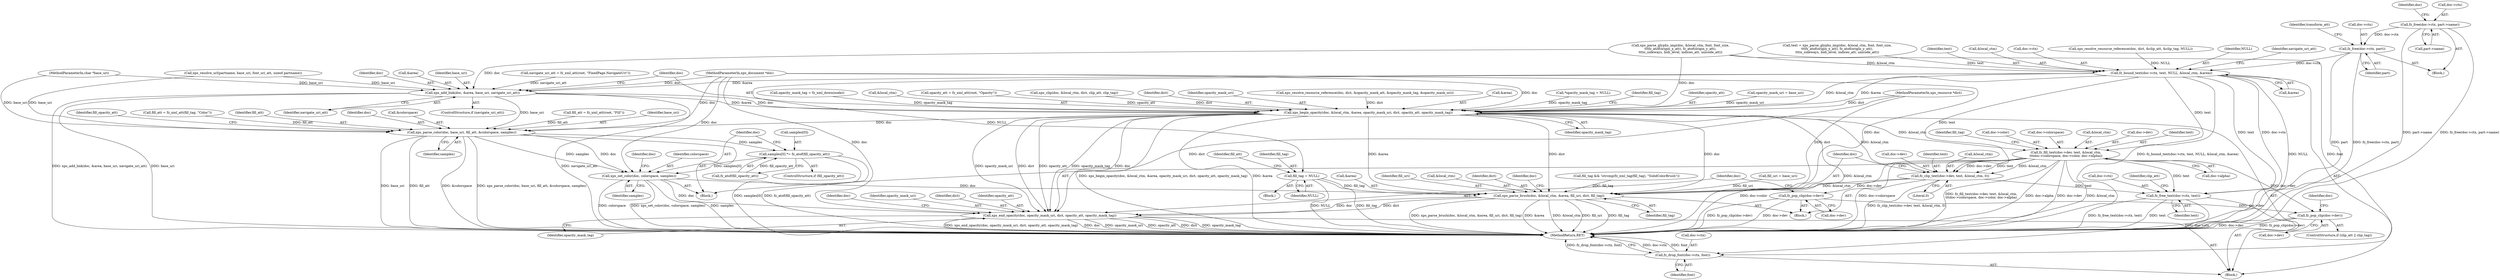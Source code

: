 digraph "0_ghostscript_60dabde18d7fe12b19da8b509bdfee9cc886aafc_1@pointer" {
"1000572" [label="(Call,fz_free(doc->ctx, part->name))"];
"1000579" [label="(Call,fz_free(doc->ctx, part))"];
"1000642" [label="(Call,fz_bound_text(doc->ctx, text, NULL, &local_ctm, &area))"];
"1000654" [label="(Call,xps_add_link(doc, &area, base_uri, navigate_uri_att))"];
"1000660" [label="(Call,xps_begin_opacity(doc, &local_ctm, &area, opacity_mask_uri, dict, opacity_att, opacity_mask_tag))"];
"1000697" [label="(Call,xps_parse_color(doc, base_uri, fill_att, &colorspace, samples))"];
"1000706" [label="(Call,samples[0] *= fz_atof(fill_opacity_att))"];
"1000712" [label="(Call,xps_set_color(doc, colorspace, samples))"];
"1000743" [label="(Call,xps_parse_brush(doc, &local_ctm, &area, fill_uri, dict, fill_tag))"];
"1000756" [label="(Call,xps_end_opacity(doc, opacity_mask_uri, dict, opacity_att, opacity_mask_tag))"];
"1000716" [label="(Call,fz_fill_text(doc->dev, text, &local_ctm,\n\t\t\tdoc->colorspace, doc->color, doc->alpha))"];
"1000735" [label="(Call,fz_clip_text(doc->dev, text, &local_ctm, 0))"];
"1000752" [label="(Call,fz_pop_clip(doc->dev))"];
"1000771" [label="(Call,fz_pop_clip(doc->dev))"];
"1000762" [label="(Call,fz_free_text(doc->ctx, text))"];
"1000775" [label="(Call,fz_drop_font(doc->ctx, font))"];
"1000689" [label="(Call,fill_tag = NULL)"];
"1000775" [label="(Call,fz_drop_font(doc->ctx, font))"];
"1000615" [label="(Call,xps_clip(doc, &local_ctm, dict, clip_att, clip_tag))"];
"1000684" [label="(Call,fill_att = fz_xml_att(fill_tag, \"Color\"))"];
"1000701" [label="(Call,&colorspace)"];
"1000720" [label="(Identifier,text)"];
"1000690" [label="(Identifier,fill_tag)"];
"1000734" [label="(Block,)"];
"1000642" [label="(Call,fz_bound_text(doc->ctx, text, NULL, &local_ctm, &area))"];
"1000733" [label="(Identifier,fill_tag)"];
"1000739" [label="(Identifier,text)"];
"1000769" [label="(Identifier,clip_att)"];
"1000735" [label="(Call,fz_clip_text(doc->dev, text, &local_ctm, 0))"];
"1000772" [label="(Call,doc->dev)"];
"1000707" [label="(Call,samples[0])"];
"1000643" [label="(Call,doc->ctx)"];
"1000759" [label="(Identifier,dict)"];
"1000726" [label="(Call,doc->color)"];
"1000461" [label="(Block,)"];
"1000659" [label="(Identifier,navigate_uri_att)"];
"1000762" [label="(Call,fz_free_text(doc->ctx, text))"];
"1000743" [label="(Call,xps_parse_brush(doc, &local_ctm, &area, fill_uri, dict, fill_tag))"];
"1000323" [label="(Call,xps_resolve_resource_reference(doc, dict, &clip_att, &clip_tag, NULL))"];
"1000647" [label="(Identifier,NULL)"];
"1000579" [label="(Call,fz_free(doc->ctx, part))"];
"1000586" [label="(Identifier,transform_att)"];
"1000754" [label="(Identifier,doc)"];
"1000723" [label="(Call,doc->colorspace)"];
"1000650" [label="(Call,&area)"];
"1000581" [label="(Identifier,doc)"];
"1000694" [label="(Block,)"];
"1000776" [label="(Call,doc->ctx)"];
"1000671" [label="(Call,fill_tag && !strcmp(fz_xml_tag(fill_tag), \"SolidColorBrush\"))"];
"1000654" [label="(Call,xps_add_link(doc, &area, base_uri, navigate_uri_att))"];
"1000661" [label="(Identifier,doc)"];
"1000697" [label="(Call,xps_parse_color(doc, base_uri, fill_att, &colorspace, samples))"];
"1000116" [label="(Block,)"];
"1000721" [label="(Call,&local_ctm)"];
"1000253" [label="(Call,navigate_uri_att = fz_xml_att(root, \"FixedPage.NavigateUri\"))"];
"1000664" [label="(Call,&area)"];
"1000698" [label="(Identifier,doc)"];
"1000757" [label="(Identifier,doc)"];
"1000740" [label="(Call,&local_ctm)"];
"1000689" [label="(Call,fill_tag = NULL)"];
"1000704" [label="(ControlStructure,if (fill_opacity_att))"];
"1000111" [label="(MethodParameterIn,xps_document *doc)"];
"1000309" [label="(Call,fill_uri = base_uri)"];
"1000747" [label="(Call,&area)"];
"1000779" [label="(Identifier,font)"];
"1000653" [label="(Identifier,navigate_uri_att)"];
"1000715" [label="(Identifier,samples)"];
"1000148" [label="(Call,*opacity_mask_tag = NULL)"];
"1000672" [label="(Identifier,fill_tag)"];
"1000756" [label="(Call,xps_end_opacity(doc, opacity_mask_uri, dict, opacity_att, opacity_mask_tag))"];
"1000188" [label="(Call,fill_att = fz_xml_att(root, \"Fill\"))"];
"1000703" [label="(Identifier,samples)"];
"1000763" [label="(Call,doc->ctx)"];
"1000752" [label="(Call,fz_pop_clip(doc->dev))"];
"1000626" [label="(Call,text = xps_parse_glyphs_imp(doc, &local_ctm, font, font_size,\n\t\t\tfz_atof(origin_x_att), fz_atof(origin_y_att),\n\t\t\tis_sideways, bidi_level, indices_att, unicode_att))"];
"1000712" [label="(Call,xps_set_color(doc, colorspace, samples))"];
"1000749" [label="(Identifier,fill_uri)"];
"1000760" [label="(Identifier,opacity_att)"];
"1000285" [label="(Call,opacity_mask_tag = fz_xml_down(node))"];
"1000693" [label="(Identifier,fill_att)"];
"1000662" [label="(Call,&local_ctm)"];
"1000729" [label="(Call,doc->alpha)"];
"1000745" [label="(Call,&local_ctm)"];
"1000691" [label="(Identifier,NULL)"];
"1000777" [label="(Identifier,doc)"];
"1000652" [label="(ControlStructure,if (navigate_uri_att))"];
"1000706" [label="(Call,samples[0] *= fz_atof(fill_opacity_att))"];
"1000572" [label="(Call,fz_free(doc->ctx, part->name))"];
"1000744" [label="(Identifier,doc)"];
"1000761" [label="(Identifier,opacity_mask_tag)"];
"1000766" [label="(Identifier,text)"];
"1000667" [label="(Identifier,dict)"];
"1000717" [label="(Call,doc->dev)"];
"1000751" [label="(Identifier,fill_tag)"];
"1000767" [label="(ControlStructure,if (clip_att || clip_tag))"];
"1000628" [label="(Call,xps_parse_glyphs_imp(doc, &local_ctm, font, font_size,\n\t\t\tfz_atof(origin_x_att), fz_atof(origin_y_att),\n\t\t\tis_sideways, bidi_level, indices_att, unicode_att))"];
"1000646" [label="(Identifier,text)"];
"1000666" [label="(Identifier,opacity_mask_uri)"];
"1000678" [label="(Block,)"];
"1000699" [label="(Identifier,base_uri)"];
"1000655" [label="(Identifier,doc)"];
"1000576" [label="(Call,part->name)"];
"1000705" [label="(Identifier,fill_opacity_att)"];
"1000714" [label="(Identifier,colorspace)"];
"1000780" [label="(MethodReturn,RET)"];
"1000648" [label="(Call,&local_ctm)"];
"1000114" [label="(MethodParameterIn,xps_resource *dict)"];
"1000340" [label="(Call,xps_resolve_resource_reference(doc, dict, &opacity_mask_att, &opacity_mask_tag, &opacity_mask_uri))"];
"1000580" [label="(Call,doc->ctx)"];
"1000668" [label="(Identifier,opacity_att)"];
"1000750" [label="(Identifier,dict)"];
"1000113" [label="(MethodParameterIn,char *base_uri)"];
"1000716" [label="(Call,fz_fill_text(doc->dev, text, &local_ctm,\n\t\t\tdoc->colorspace, doc->color, doc->alpha))"];
"1000312" [label="(Call,opacity_mask_uri = base_uri)"];
"1000764" [label="(Identifier,doc)"];
"1000700" [label="(Identifier,fill_att)"];
"1000656" [label="(Call,&area)"];
"1000753" [label="(Call,doc->dev)"];
"1000771" [label="(Call,fz_pop_clip(doc->dev))"];
"1000713" [label="(Identifier,doc)"];
"1000718" [label="(Identifier,doc)"];
"1000583" [label="(Identifier,part)"];
"1000758" [label="(Identifier,opacity_mask_uri)"];
"1000710" [label="(Call,fz_atof(fill_opacity_att))"];
"1000573" [label="(Call,doc->ctx)"];
"1000669" [label="(Identifier,opacity_mask_tag)"];
"1000389" [label="(Call,xps_resolve_url(partname, base_uri, font_uri_att, sizeof partname))"];
"1000736" [label="(Call,doc->dev)"];
"1000658" [label="(Identifier,base_uri)"];
"1000243" [label="(Call,opacity_att = fz_xml_att(root, \"Opacity\"))"];
"1000742" [label="(Literal,0)"];
"1000660" [label="(Call,xps_begin_opacity(doc, &local_ctm, &area, opacity_mask_uri, dict, opacity_att, opacity_mask_tag))"];
"1000572" -> "1000461"  [label="AST: "];
"1000572" -> "1000576"  [label="CFG: "];
"1000573" -> "1000572"  [label="AST: "];
"1000576" -> "1000572"  [label="AST: "];
"1000581" -> "1000572"  [label="CFG: "];
"1000572" -> "1000780"  [label="DDG: fz_free(doc->ctx, part->name)"];
"1000572" -> "1000780"  [label="DDG: part->name"];
"1000572" -> "1000579"  [label="DDG: doc->ctx"];
"1000579" -> "1000461"  [label="AST: "];
"1000579" -> "1000583"  [label="CFG: "];
"1000580" -> "1000579"  [label="AST: "];
"1000583" -> "1000579"  [label="AST: "];
"1000586" -> "1000579"  [label="CFG: "];
"1000579" -> "1000780"  [label="DDG: fz_free(doc->ctx, part)"];
"1000579" -> "1000780"  [label="DDG: part"];
"1000579" -> "1000642"  [label="DDG: doc->ctx"];
"1000642" -> "1000116"  [label="AST: "];
"1000642" -> "1000650"  [label="CFG: "];
"1000643" -> "1000642"  [label="AST: "];
"1000646" -> "1000642"  [label="AST: "];
"1000647" -> "1000642"  [label="AST: "];
"1000648" -> "1000642"  [label="AST: "];
"1000650" -> "1000642"  [label="AST: "];
"1000653" -> "1000642"  [label="CFG: "];
"1000642" -> "1000780"  [label="DDG: NULL"];
"1000642" -> "1000780"  [label="DDG: fz_bound_text(doc->ctx, text, NULL, &local_ctm, &area)"];
"1000626" -> "1000642"  [label="DDG: text"];
"1000323" -> "1000642"  [label="DDG: NULL"];
"1000628" -> "1000642"  [label="DDG: &local_ctm"];
"1000642" -> "1000654"  [label="DDG: &area"];
"1000642" -> "1000660"  [label="DDG: &local_ctm"];
"1000642" -> "1000660"  [label="DDG: &area"];
"1000642" -> "1000689"  [label="DDG: NULL"];
"1000642" -> "1000716"  [label="DDG: text"];
"1000642" -> "1000735"  [label="DDG: text"];
"1000642" -> "1000762"  [label="DDG: doc->ctx"];
"1000642" -> "1000762"  [label="DDG: text"];
"1000654" -> "1000652"  [label="AST: "];
"1000654" -> "1000659"  [label="CFG: "];
"1000655" -> "1000654"  [label="AST: "];
"1000656" -> "1000654"  [label="AST: "];
"1000658" -> "1000654"  [label="AST: "];
"1000659" -> "1000654"  [label="AST: "];
"1000661" -> "1000654"  [label="CFG: "];
"1000654" -> "1000780"  [label="DDG: base_uri"];
"1000654" -> "1000780"  [label="DDG: navigate_uri_att"];
"1000654" -> "1000780"  [label="DDG: xps_add_link(doc, &area, base_uri, navigate_uri_att)"];
"1000628" -> "1000654"  [label="DDG: doc"];
"1000111" -> "1000654"  [label="DDG: doc"];
"1000389" -> "1000654"  [label="DDG: base_uri"];
"1000113" -> "1000654"  [label="DDG: base_uri"];
"1000253" -> "1000654"  [label="DDG: navigate_uri_att"];
"1000654" -> "1000660"  [label="DDG: doc"];
"1000654" -> "1000660"  [label="DDG: &area"];
"1000654" -> "1000697"  [label="DDG: base_uri"];
"1000660" -> "1000116"  [label="AST: "];
"1000660" -> "1000669"  [label="CFG: "];
"1000661" -> "1000660"  [label="AST: "];
"1000662" -> "1000660"  [label="AST: "];
"1000664" -> "1000660"  [label="AST: "];
"1000666" -> "1000660"  [label="AST: "];
"1000667" -> "1000660"  [label="AST: "];
"1000668" -> "1000660"  [label="AST: "];
"1000669" -> "1000660"  [label="AST: "];
"1000672" -> "1000660"  [label="CFG: "];
"1000660" -> "1000780"  [label="DDG: xps_begin_opacity(doc, &local_ctm, &area, opacity_mask_uri, dict, opacity_att, opacity_mask_tag)"];
"1000660" -> "1000780"  [label="DDG: &area"];
"1000660" -> "1000780"  [label="DDG: &local_ctm"];
"1000628" -> "1000660"  [label="DDG: doc"];
"1000111" -> "1000660"  [label="DDG: doc"];
"1000312" -> "1000660"  [label="DDG: opacity_mask_uri"];
"1000340" -> "1000660"  [label="DDG: dict"];
"1000615" -> "1000660"  [label="DDG: dict"];
"1000114" -> "1000660"  [label="DDG: dict"];
"1000243" -> "1000660"  [label="DDG: opacity_att"];
"1000285" -> "1000660"  [label="DDG: opacity_mask_tag"];
"1000148" -> "1000660"  [label="DDG: opacity_mask_tag"];
"1000660" -> "1000697"  [label="DDG: doc"];
"1000660" -> "1000716"  [label="DDG: &local_ctm"];
"1000660" -> "1000735"  [label="DDG: &local_ctm"];
"1000660" -> "1000743"  [label="DDG: doc"];
"1000660" -> "1000743"  [label="DDG: &area"];
"1000660" -> "1000743"  [label="DDG: dict"];
"1000660" -> "1000756"  [label="DDG: doc"];
"1000660" -> "1000756"  [label="DDG: opacity_mask_uri"];
"1000660" -> "1000756"  [label="DDG: dict"];
"1000660" -> "1000756"  [label="DDG: opacity_att"];
"1000660" -> "1000756"  [label="DDG: opacity_mask_tag"];
"1000697" -> "1000694"  [label="AST: "];
"1000697" -> "1000703"  [label="CFG: "];
"1000698" -> "1000697"  [label="AST: "];
"1000699" -> "1000697"  [label="AST: "];
"1000700" -> "1000697"  [label="AST: "];
"1000701" -> "1000697"  [label="AST: "];
"1000703" -> "1000697"  [label="AST: "];
"1000705" -> "1000697"  [label="CFG: "];
"1000697" -> "1000780"  [label="DDG: fill_att"];
"1000697" -> "1000780"  [label="DDG: xps_parse_color(doc, base_uri, fill_att, &colorspace, samples)"];
"1000697" -> "1000780"  [label="DDG: &colorspace"];
"1000697" -> "1000780"  [label="DDG: base_uri"];
"1000111" -> "1000697"  [label="DDG: doc"];
"1000389" -> "1000697"  [label="DDG: base_uri"];
"1000113" -> "1000697"  [label="DDG: base_uri"];
"1000684" -> "1000697"  [label="DDG: fill_att"];
"1000188" -> "1000697"  [label="DDG: fill_att"];
"1000697" -> "1000706"  [label="DDG: samples"];
"1000697" -> "1000712"  [label="DDG: doc"];
"1000697" -> "1000712"  [label="DDG: samples"];
"1000706" -> "1000704"  [label="AST: "];
"1000706" -> "1000710"  [label="CFG: "];
"1000707" -> "1000706"  [label="AST: "];
"1000710" -> "1000706"  [label="AST: "];
"1000713" -> "1000706"  [label="CFG: "];
"1000706" -> "1000780"  [label="DDG: fz_atof(fill_opacity_att)"];
"1000706" -> "1000780"  [label="DDG: samples[0]"];
"1000710" -> "1000706"  [label="DDG: fill_opacity_att"];
"1000706" -> "1000712"  [label="DDG: samples[0]"];
"1000712" -> "1000694"  [label="AST: "];
"1000712" -> "1000715"  [label="CFG: "];
"1000713" -> "1000712"  [label="AST: "];
"1000714" -> "1000712"  [label="AST: "];
"1000715" -> "1000712"  [label="AST: "];
"1000718" -> "1000712"  [label="CFG: "];
"1000712" -> "1000780"  [label="DDG: colorspace"];
"1000712" -> "1000780"  [label="DDG: xps_set_color(doc, colorspace, samples)"];
"1000712" -> "1000780"  [label="DDG: samples"];
"1000111" -> "1000712"  [label="DDG: doc"];
"1000712" -> "1000743"  [label="DDG: doc"];
"1000712" -> "1000756"  [label="DDG: doc"];
"1000743" -> "1000734"  [label="AST: "];
"1000743" -> "1000751"  [label="CFG: "];
"1000744" -> "1000743"  [label="AST: "];
"1000745" -> "1000743"  [label="AST: "];
"1000747" -> "1000743"  [label="AST: "];
"1000749" -> "1000743"  [label="AST: "];
"1000750" -> "1000743"  [label="AST: "];
"1000751" -> "1000743"  [label="AST: "];
"1000754" -> "1000743"  [label="CFG: "];
"1000743" -> "1000780"  [label="DDG: fill_tag"];
"1000743" -> "1000780"  [label="DDG: &area"];
"1000743" -> "1000780"  [label="DDG: &local_ctm"];
"1000743" -> "1000780"  [label="DDG: fill_uri"];
"1000743" -> "1000780"  [label="DDG: xps_parse_brush(doc, &local_ctm, &area, fill_uri, dict, fill_tag)"];
"1000111" -> "1000743"  [label="DDG: doc"];
"1000735" -> "1000743"  [label="DDG: &local_ctm"];
"1000309" -> "1000743"  [label="DDG: fill_uri"];
"1000114" -> "1000743"  [label="DDG: dict"];
"1000689" -> "1000743"  [label="DDG: fill_tag"];
"1000671" -> "1000743"  [label="DDG: fill_tag"];
"1000743" -> "1000756"  [label="DDG: doc"];
"1000743" -> "1000756"  [label="DDG: dict"];
"1000756" -> "1000116"  [label="AST: "];
"1000756" -> "1000761"  [label="CFG: "];
"1000757" -> "1000756"  [label="AST: "];
"1000758" -> "1000756"  [label="AST: "];
"1000759" -> "1000756"  [label="AST: "];
"1000760" -> "1000756"  [label="AST: "];
"1000761" -> "1000756"  [label="AST: "];
"1000764" -> "1000756"  [label="CFG: "];
"1000756" -> "1000780"  [label="DDG: doc"];
"1000756" -> "1000780"  [label="DDG: opacity_mask_uri"];
"1000756" -> "1000780"  [label="DDG: opacity_att"];
"1000756" -> "1000780"  [label="DDG: dict"];
"1000756" -> "1000780"  [label="DDG: opacity_mask_tag"];
"1000756" -> "1000780"  [label="DDG: xps_end_opacity(doc, opacity_mask_uri, dict, opacity_att, opacity_mask_tag)"];
"1000111" -> "1000756"  [label="DDG: doc"];
"1000114" -> "1000756"  [label="DDG: dict"];
"1000716" -> "1000694"  [label="AST: "];
"1000716" -> "1000729"  [label="CFG: "];
"1000717" -> "1000716"  [label="AST: "];
"1000720" -> "1000716"  [label="AST: "];
"1000721" -> "1000716"  [label="AST: "];
"1000723" -> "1000716"  [label="AST: "];
"1000726" -> "1000716"  [label="AST: "];
"1000729" -> "1000716"  [label="AST: "];
"1000733" -> "1000716"  [label="CFG: "];
"1000716" -> "1000780"  [label="DDG: fz_fill_text(doc->dev, text, &local_ctm,\n\t\t\tdoc->colorspace, doc->color, doc->alpha)"];
"1000716" -> "1000780"  [label="DDG: doc->alpha"];
"1000716" -> "1000780"  [label="DDG: doc->dev"];
"1000716" -> "1000780"  [label="DDG: &local_ctm"];
"1000716" -> "1000780"  [label="DDG: doc->color"];
"1000716" -> "1000780"  [label="DDG: doc->colorspace"];
"1000716" -> "1000735"  [label="DDG: doc->dev"];
"1000716" -> "1000735"  [label="DDG: text"];
"1000716" -> "1000735"  [label="DDG: &local_ctm"];
"1000716" -> "1000762"  [label="DDG: text"];
"1000716" -> "1000771"  [label="DDG: doc->dev"];
"1000735" -> "1000734"  [label="AST: "];
"1000735" -> "1000742"  [label="CFG: "];
"1000736" -> "1000735"  [label="AST: "];
"1000739" -> "1000735"  [label="AST: "];
"1000740" -> "1000735"  [label="AST: "];
"1000742" -> "1000735"  [label="AST: "];
"1000744" -> "1000735"  [label="CFG: "];
"1000735" -> "1000780"  [label="DDG: fz_clip_text(doc->dev, text, &local_ctm, 0)"];
"1000735" -> "1000752"  [label="DDG: doc->dev"];
"1000735" -> "1000762"  [label="DDG: text"];
"1000752" -> "1000734"  [label="AST: "];
"1000752" -> "1000753"  [label="CFG: "];
"1000753" -> "1000752"  [label="AST: "];
"1000757" -> "1000752"  [label="CFG: "];
"1000752" -> "1000780"  [label="DDG: doc->dev"];
"1000752" -> "1000780"  [label="DDG: fz_pop_clip(doc->dev)"];
"1000752" -> "1000771"  [label="DDG: doc->dev"];
"1000771" -> "1000767"  [label="AST: "];
"1000771" -> "1000772"  [label="CFG: "];
"1000772" -> "1000771"  [label="AST: "];
"1000777" -> "1000771"  [label="CFG: "];
"1000771" -> "1000780"  [label="DDG: doc->dev"];
"1000771" -> "1000780"  [label="DDG: fz_pop_clip(doc->dev)"];
"1000762" -> "1000116"  [label="AST: "];
"1000762" -> "1000766"  [label="CFG: "];
"1000763" -> "1000762"  [label="AST: "];
"1000766" -> "1000762"  [label="AST: "];
"1000769" -> "1000762"  [label="CFG: "];
"1000762" -> "1000780"  [label="DDG: fz_free_text(doc->ctx, text)"];
"1000762" -> "1000780"  [label="DDG: text"];
"1000762" -> "1000775"  [label="DDG: doc->ctx"];
"1000775" -> "1000116"  [label="AST: "];
"1000775" -> "1000779"  [label="CFG: "];
"1000776" -> "1000775"  [label="AST: "];
"1000779" -> "1000775"  [label="AST: "];
"1000780" -> "1000775"  [label="CFG: "];
"1000775" -> "1000780"  [label="DDG: doc->ctx"];
"1000775" -> "1000780"  [label="DDG: font"];
"1000775" -> "1000780"  [label="DDG: fz_drop_font(doc->ctx, font)"];
"1000628" -> "1000775"  [label="DDG: font"];
"1000689" -> "1000678"  [label="AST: "];
"1000689" -> "1000691"  [label="CFG: "];
"1000690" -> "1000689"  [label="AST: "];
"1000691" -> "1000689"  [label="AST: "];
"1000693" -> "1000689"  [label="CFG: "];
"1000689" -> "1000780"  [label="DDG: fill_tag"];
"1000689" -> "1000780"  [label="DDG: NULL"];
}

